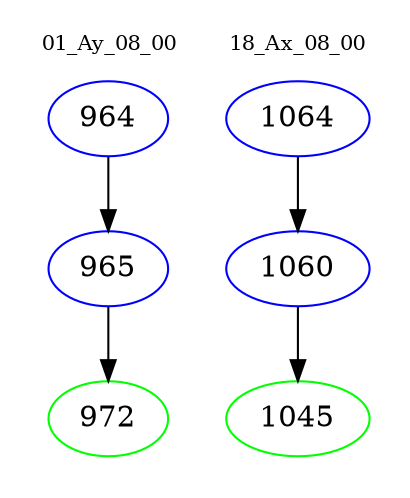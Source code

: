 digraph{
subgraph cluster_0 {
color = white
label = "01_Ay_08_00";
fontsize=10;
T0_964 [label="964", color="blue"]
T0_964 -> T0_965 [color="black"]
T0_965 [label="965", color="blue"]
T0_965 -> T0_972 [color="black"]
T0_972 [label="972", color="green"]
}
subgraph cluster_1 {
color = white
label = "18_Ax_08_00";
fontsize=10;
T1_1064 [label="1064", color="blue"]
T1_1064 -> T1_1060 [color="black"]
T1_1060 [label="1060", color="blue"]
T1_1060 -> T1_1045 [color="black"]
T1_1045 [label="1045", color="green"]
}
}

